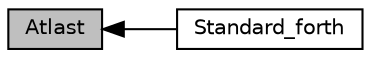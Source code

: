 digraph "Atlast"
{
  edge [fontname="Helvetica",fontsize="10",labelfontname="Helvetica",labelfontsize="10"];
  node [fontname="Helvetica",fontsize="10",shape=record];
  rankdir=LR;
  Node1 [label="Standard_forth",height=0.2,width=0.4,color="black", fillcolor="white", style="filled",URL="$group__Standard__forth.html"];
  Node0 [label="Atlast",height=0.2,width=0.4,color="black", fillcolor="grey75", style="filled", fontcolor="black"];
  Node0->Node1 [shape=plaintext, dir="back", style="solid"];
}
